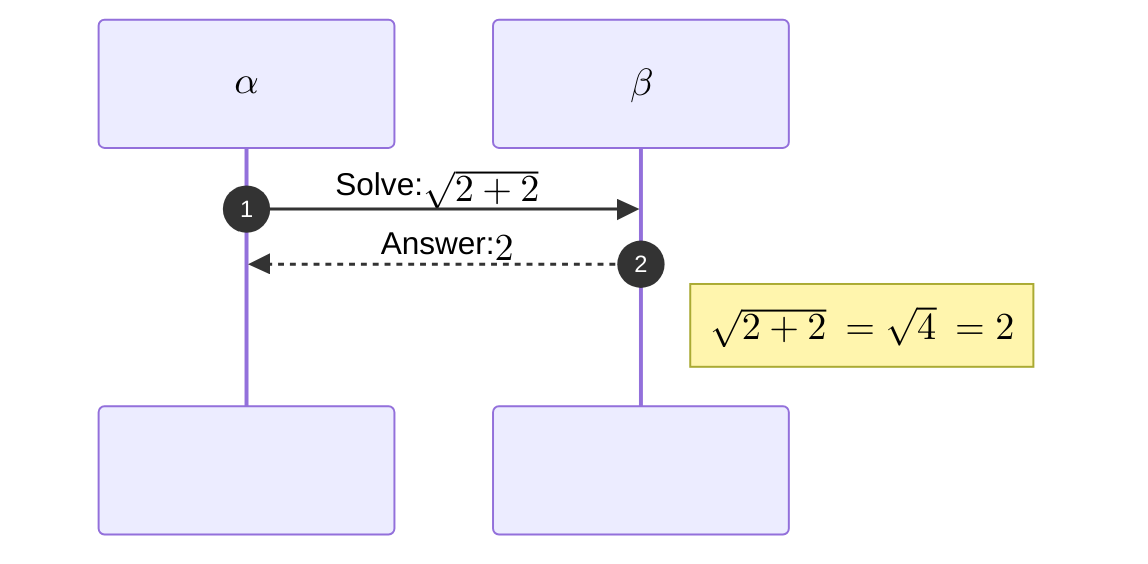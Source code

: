 sequenceDiagram
    autonumber
    participant 1 as $$\alpha$$
    participant 2 as $$\beta$$
    1->>2: Solve: $$\sqrt{2+2}$$
    2-->>1: Answer: $$2$$
    Note right of 2: $$\sqrt{2+2}=\sqrt{4}=2$$